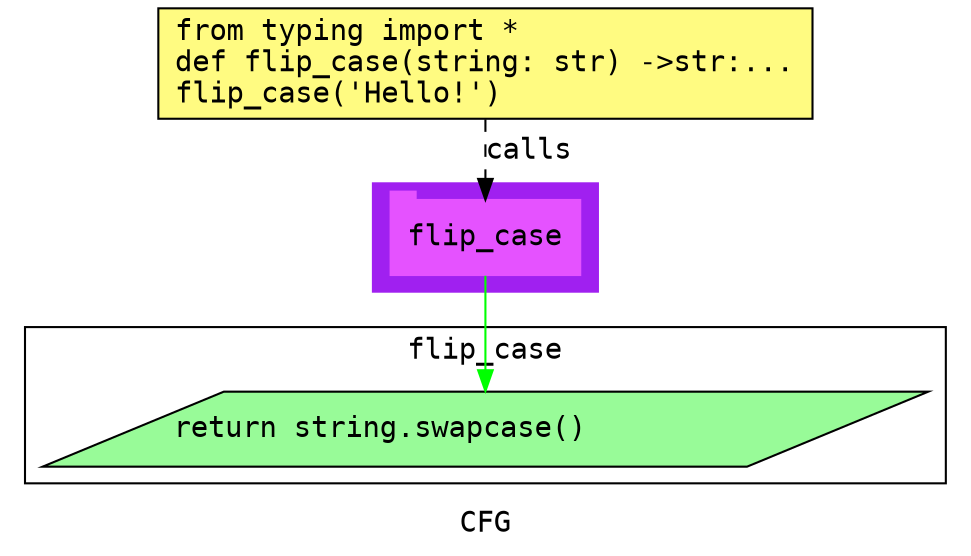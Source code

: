 digraph cluster306CFG {
	graph [bb="0,0,442,259",
		compound=True,
		fontname="DejaVu Sans Mono",
		label=CFG,
		lheight=0.21,
		lp="221,11.5",
		lwidth=0.35,
		pack=False,
		rankdir=TB,
		ranksep=0.02
	];
	node [fontname="DejaVu Sans Mono",
		label="\N"
	];
	edge [fontname="DejaVu Sans Mono"];
	subgraph cluster_1 {
		graph [bb="167,123,275,175",
			color=purple,
			compound=true,
			fontname="DejaVu Sans Mono",
			label="",
			rankdir=TB,
			ranksep=0.02,
			shape=tab,
			style=filled
		];
		node [fontname="DejaVu Sans Mono"];
		edge [fontname="DejaVu Sans Mono"];
		6	[color="#E552FF",
			height=0.5,
			label=flip_case,
			linenum="[5]",
			pos="221,149",
			shape=tab,
			style=filled,
			width=1.2639];
	}
	subgraph cluster2flip_case {
		graph [bb="8,31,434,106",
			compound=True,
			fontname="DejaVu Sans Mono",
			label=flip_case,
			lheight=0.21,
			lp="221,94.5",
			lwidth=1.04,
			pack=False,
			rankdir=TB,
			ranksep=0.02
		];
		node [fontname="DejaVu Sans Mono"];
		edge [fontname="DejaVu Sans Mono"];
		3	[fillcolor="#98fb98",
			height=0.5,
			label="return string.swapcase()\l",
			linenum="[3]",
			pos="221,57",
			shape=parallelogram,
			style="filled,solid",
			width=5.6912];
	}
	1	[fillcolor="#FFFB81",
		height=0.73611,
		label="from typing import *\ldef flip_case(string: str) ->str:...\lflip_case('Hello!')\l",
		linenum="[1]",
		pos="221,232.5",
		shape=rectangle,
		style="filled,solid",
		width=4.3611];
	1 -> 6	[label=calls,
		lp="242,190.5",
		pos="e,221,167.13 221,205.71 221,196.66 221,186.47 221,177.3",
		style=dashed];
	6 -> 3	[color=green,
		pos="e,221,75.3 221,130.65 221,117.82 221,100.11 221,85.381"];
}
